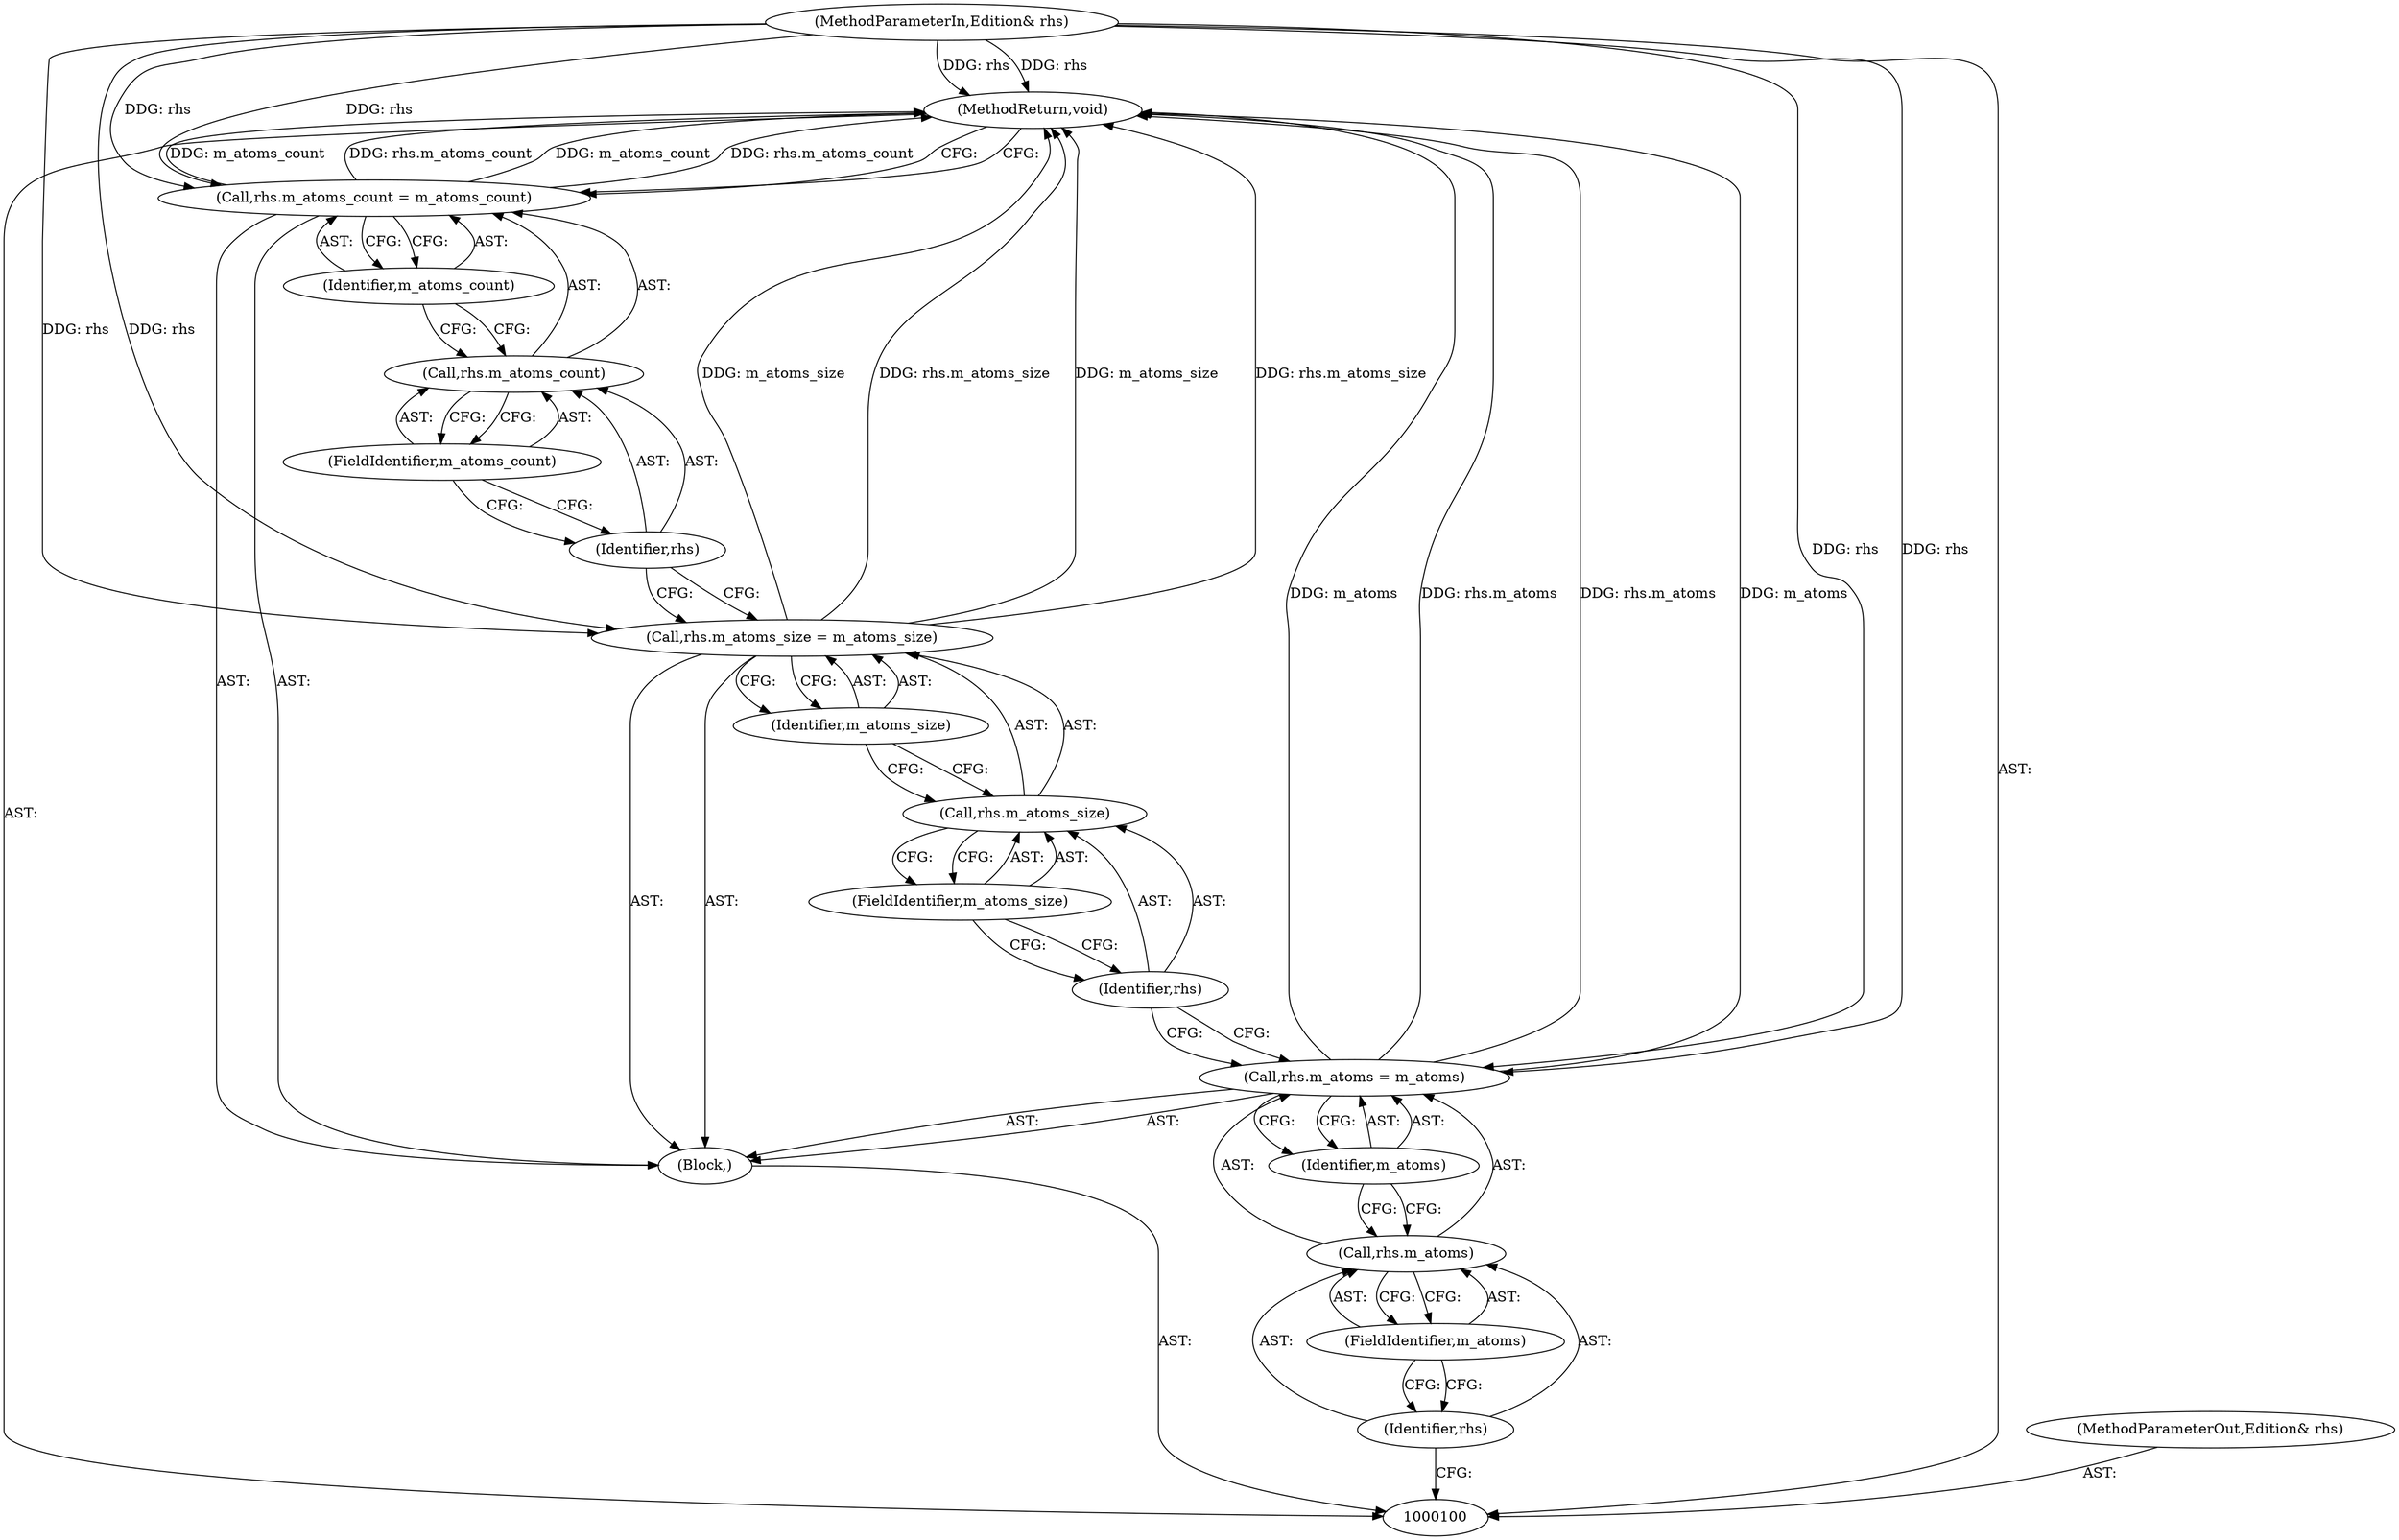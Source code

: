 digraph "1_Android_04839626ed859623901ebd3a5fd483982186b59d_203" {
"1000118" [label="(MethodReturn,void)"];
"1000101" [label="(MethodParameterIn,Edition& rhs)"];
"1000133" [label="(MethodParameterOut,Edition& rhs)"];
"1000102" [label="(Block,)"];
"1000107" [label="(Identifier,m_atoms)"];
"1000103" [label="(Call,rhs.m_atoms = m_atoms)"];
"1000104" [label="(Call,rhs.m_atoms)"];
"1000105" [label="(Identifier,rhs)"];
"1000106" [label="(FieldIdentifier,m_atoms)"];
"1000112" [label="(Identifier,m_atoms_size)"];
"1000108" [label="(Call,rhs.m_atoms_size = m_atoms_size)"];
"1000109" [label="(Call,rhs.m_atoms_size)"];
"1000110" [label="(Identifier,rhs)"];
"1000111" [label="(FieldIdentifier,m_atoms_size)"];
"1000117" [label="(Identifier,m_atoms_count)"];
"1000113" [label="(Call,rhs.m_atoms_count = m_atoms_count)"];
"1000114" [label="(Call,rhs.m_atoms_count)"];
"1000115" [label="(Identifier,rhs)"];
"1000116" [label="(FieldIdentifier,m_atoms_count)"];
"1000118" -> "1000100"  [label="AST: "];
"1000118" -> "1000113"  [label="CFG: "];
"1000113" -> "1000118"  [label="DDG: m_atoms_count"];
"1000113" -> "1000118"  [label="DDG: rhs.m_atoms_count"];
"1000103" -> "1000118"  [label="DDG: m_atoms"];
"1000103" -> "1000118"  [label="DDG: rhs.m_atoms"];
"1000108" -> "1000118"  [label="DDG: m_atoms_size"];
"1000108" -> "1000118"  [label="DDG: rhs.m_atoms_size"];
"1000101" -> "1000118"  [label="DDG: rhs"];
"1000101" -> "1000100"  [label="AST: "];
"1000101" -> "1000118"  [label="DDG: rhs"];
"1000101" -> "1000103"  [label="DDG: rhs"];
"1000101" -> "1000108"  [label="DDG: rhs"];
"1000101" -> "1000113"  [label="DDG: rhs"];
"1000133" -> "1000100"  [label="AST: "];
"1000102" -> "1000100"  [label="AST: "];
"1000103" -> "1000102"  [label="AST: "];
"1000108" -> "1000102"  [label="AST: "];
"1000113" -> "1000102"  [label="AST: "];
"1000107" -> "1000103"  [label="AST: "];
"1000107" -> "1000104"  [label="CFG: "];
"1000103" -> "1000107"  [label="CFG: "];
"1000103" -> "1000102"  [label="AST: "];
"1000103" -> "1000107"  [label="CFG: "];
"1000104" -> "1000103"  [label="AST: "];
"1000107" -> "1000103"  [label="AST: "];
"1000110" -> "1000103"  [label="CFG: "];
"1000103" -> "1000118"  [label="DDG: m_atoms"];
"1000103" -> "1000118"  [label="DDG: rhs.m_atoms"];
"1000101" -> "1000103"  [label="DDG: rhs"];
"1000104" -> "1000103"  [label="AST: "];
"1000104" -> "1000106"  [label="CFG: "];
"1000105" -> "1000104"  [label="AST: "];
"1000106" -> "1000104"  [label="AST: "];
"1000107" -> "1000104"  [label="CFG: "];
"1000105" -> "1000104"  [label="AST: "];
"1000105" -> "1000100"  [label="CFG: "];
"1000106" -> "1000105"  [label="CFG: "];
"1000106" -> "1000104"  [label="AST: "];
"1000106" -> "1000105"  [label="CFG: "];
"1000104" -> "1000106"  [label="CFG: "];
"1000112" -> "1000108"  [label="AST: "];
"1000112" -> "1000109"  [label="CFG: "];
"1000108" -> "1000112"  [label="CFG: "];
"1000108" -> "1000102"  [label="AST: "];
"1000108" -> "1000112"  [label="CFG: "];
"1000109" -> "1000108"  [label="AST: "];
"1000112" -> "1000108"  [label="AST: "];
"1000115" -> "1000108"  [label="CFG: "];
"1000108" -> "1000118"  [label="DDG: m_atoms_size"];
"1000108" -> "1000118"  [label="DDG: rhs.m_atoms_size"];
"1000101" -> "1000108"  [label="DDG: rhs"];
"1000109" -> "1000108"  [label="AST: "];
"1000109" -> "1000111"  [label="CFG: "];
"1000110" -> "1000109"  [label="AST: "];
"1000111" -> "1000109"  [label="AST: "];
"1000112" -> "1000109"  [label="CFG: "];
"1000110" -> "1000109"  [label="AST: "];
"1000110" -> "1000103"  [label="CFG: "];
"1000111" -> "1000110"  [label="CFG: "];
"1000111" -> "1000109"  [label="AST: "];
"1000111" -> "1000110"  [label="CFG: "];
"1000109" -> "1000111"  [label="CFG: "];
"1000117" -> "1000113"  [label="AST: "];
"1000117" -> "1000114"  [label="CFG: "];
"1000113" -> "1000117"  [label="CFG: "];
"1000113" -> "1000102"  [label="AST: "];
"1000113" -> "1000117"  [label="CFG: "];
"1000114" -> "1000113"  [label="AST: "];
"1000117" -> "1000113"  [label="AST: "];
"1000118" -> "1000113"  [label="CFG: "];
"1000113" -> "1000118"  [label="DDG: m_atoms_count"];
"1000113" -> "1000118"  [label="DDG: rhs.m_atoms_count"];
"1000101" -> "1000113"  [label="DDG: rhs"];
"1000114" -> "1000113"  [label="AST: "];
"1000114" -> "1000116"  [label="CFG: "];
"1000115" -> "1000114"  [label="AST: "];
"1000116" -> "1000114"  [label="AST: "];
"1000117" -> "1000114"  [label="CFG: "];
"1000115" -> "1000114"  [label="AST: "];
"1000115" -> "1000108"  [label="CFG: "];
"1000116" -> "1000115"  [label="CFG: "];
"1000116" -> "1000114"  [label="AST: "];
"1000116" -> "1000115"  [label="CFG: "];
"1000114" -> "1000116"  [label="CFG: "];
}
